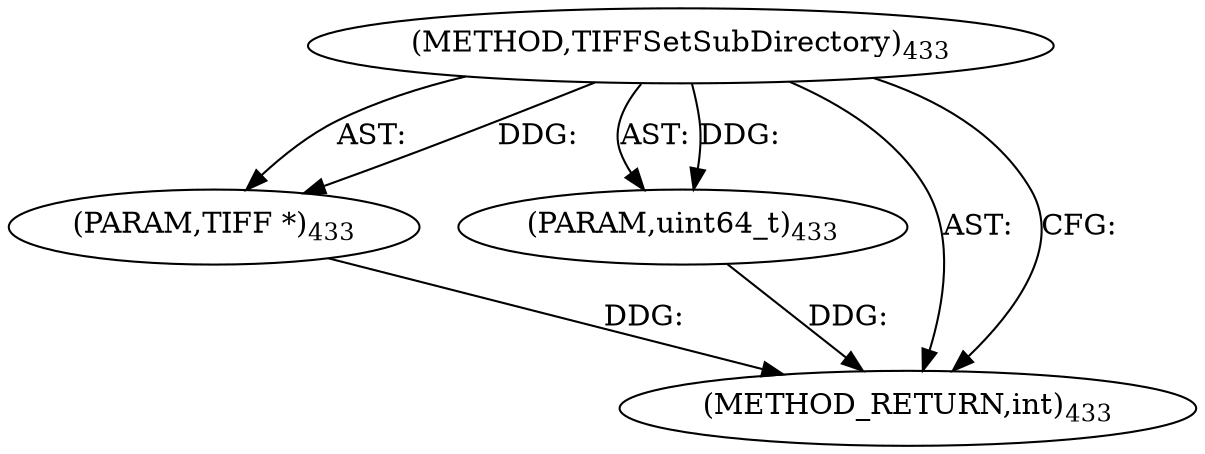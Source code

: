 digraph "TIFFSetSubDirectory" {  
"8803" [label = <(METHOD,TIFFSetSubDirectory)<SUB>433</SUB>> ]
"8804" [label = <(PARAM,TIFF *)<SUB>433</SUB>> ]
"8805" [label = <(PARAM,uint64_t)<SUB>433</SUB>> ]
"8806" [label = <(METHOD_RETURN,int)<SUB>433</SUB>> ]
  "8803" -> "8804"  [ label = "AST: "] 
  "8803" -> "8805"  [ label = "AST: "] 
  "8803" -> "8806"  [ label = "AST: "] 
  "8803" -> "8806"  [ label = "CFG: "] 
  "8804" -> "8806"  [ label = "DDG: "] 
  "8805" -> "8806"  [ label = "DDG: "] 
  "8803" -> "8804"  [ label = "DDG: "] 
  "8803" -> "8805"  [ label = "DDG: "] 
}
